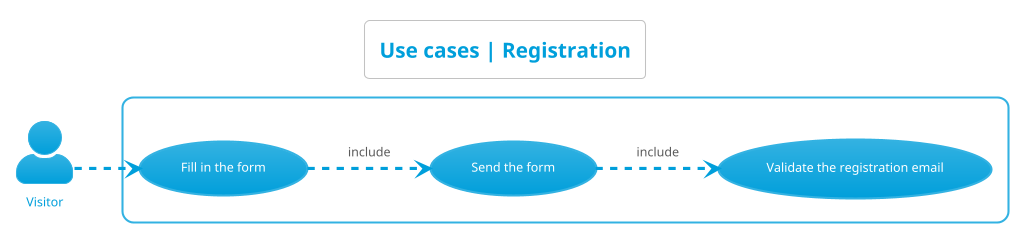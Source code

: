 @startuml use_cases__registration
left to right direction
skinparam actorStyle Awesome
!theme bluegray
skinparam backgroundcolor White

'Titre'
title Use cases | Registration

'Acteur'
actor "Visitor" as Visiteur

'Rectangle'
rectangle {
    'Visiteur'
    "Fill in the form" as (RemplirFormulaire)
    "Send the form" as (EnvoyerFormulaire)   
    "Validate the registration email" as (ValiderMailInscription) 

    'Déroulement'
    :Visiteur: -.> (RemplirFormulaire)
    (RemplirFormulaire) -.> (EnvoyerFormulaire) : include
    (EnvoyerFormulaire) -.> (ValiderMailInscription) : include
}
@enduml